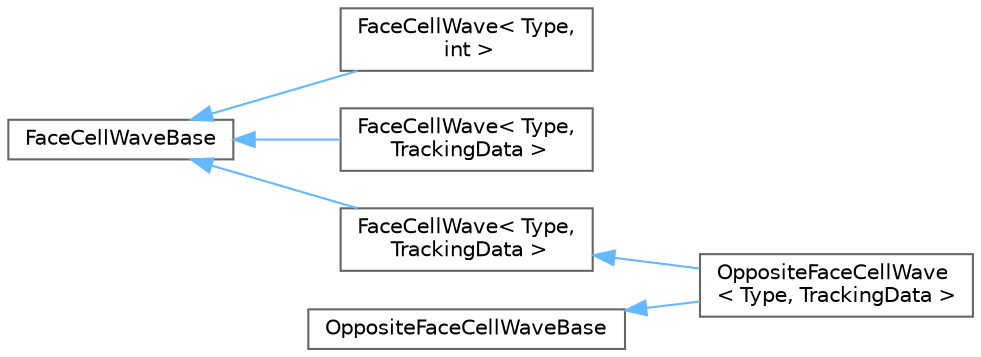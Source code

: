 digraph "Graphical Class Hierarchy"
{
 // LATEX_PDF_SIZE
  bgcolor="transparent";
  edge [fontname=Helvetica,fontsize=10,labelfontname=Helvetica,labelfontsize=10];
  node [fontname=Helvetica,fontsize=10,shape=box,height=0.2,width=0.4];
  rankdir="LR";
  Node0 [id="Node000000",label="FaceCellWaveBase",height=0.2,width=0.4,color="grey40", fillcolor="white", style="filled",URL="$classFoam_1_1FaceCellWaveBase.html",tooltip=" "];
  Node0 -> Node1 [id="edge4611_Node000000_Node000001",dir="back",color="steelblue1",style="solid",tooltip=" "];
  Node1 [id="Node000001",label="FaceCellWave\< Type,\l int \>",height=0.2,width=0.4,color="grey40", fillcolor="white", style="filled",URL="$classFoam_1_1FaceCellWave.html",tooltip=" "];
  Node0 -> Node2 [id="edge4612_Node000000_Node000002",dir="back",color="steelblue1",style="solid",tooltip=" "];
  Node2 [id="Node000002",label="FaceCellWave\< Type,\l TrackingData \>",height=0.2,width=0.4,color="grey40", fillcolor="white", style="filled",URL="$classFoam_1_1FaceCellWave.html",tooltip=" "];
  Node0 -> Node3 [id="edge4613_Node000000_Node000003",dir="back",color="steelblue1",style="solid",tooltip=" "];
  Node3 [id="Node000003",label="FaceCellWave\< Type,\l TrackingData \>",height=0.2,width=0.4,color="grey40", fillcolor="white", style="filled",URL="$classFoam_1_1FaceCellWave.html",tooltip="Wave propagation of information through grid. Every iteration information goes through one layer of c..."];
  Node3 -> Node4 [id="edge4614_Node000003_Node000004",dir="back",color="steelblue1",style="solid",tooltip=" "];
  Node4 [id="Node000004",label="OppositeFaceCellWave\l\< Type, TrackingData \>",height=0.2,width=0.4,color="grey40", fillcolor="white", style="filled",URL="$classFoam_1_1OppositeFaceCellWave.html",tooltip="Version of FaceCellWave that walks through prismatic cells only."];
  Node5 [id="Node000005",label="OppositeFaceCellWaveBase",height=0.2,width=0.4,color="grey40", fillcolor="white", style="filled",URL="$classFoam_1_1OppositeFaceCellWaveBase.html",tooltip=" "];
  Node5 -> Node4 [id="edge4615_Node000005_Node000004",dir="back",color="steelblue1",style="solid",tooltip=" "];
}
